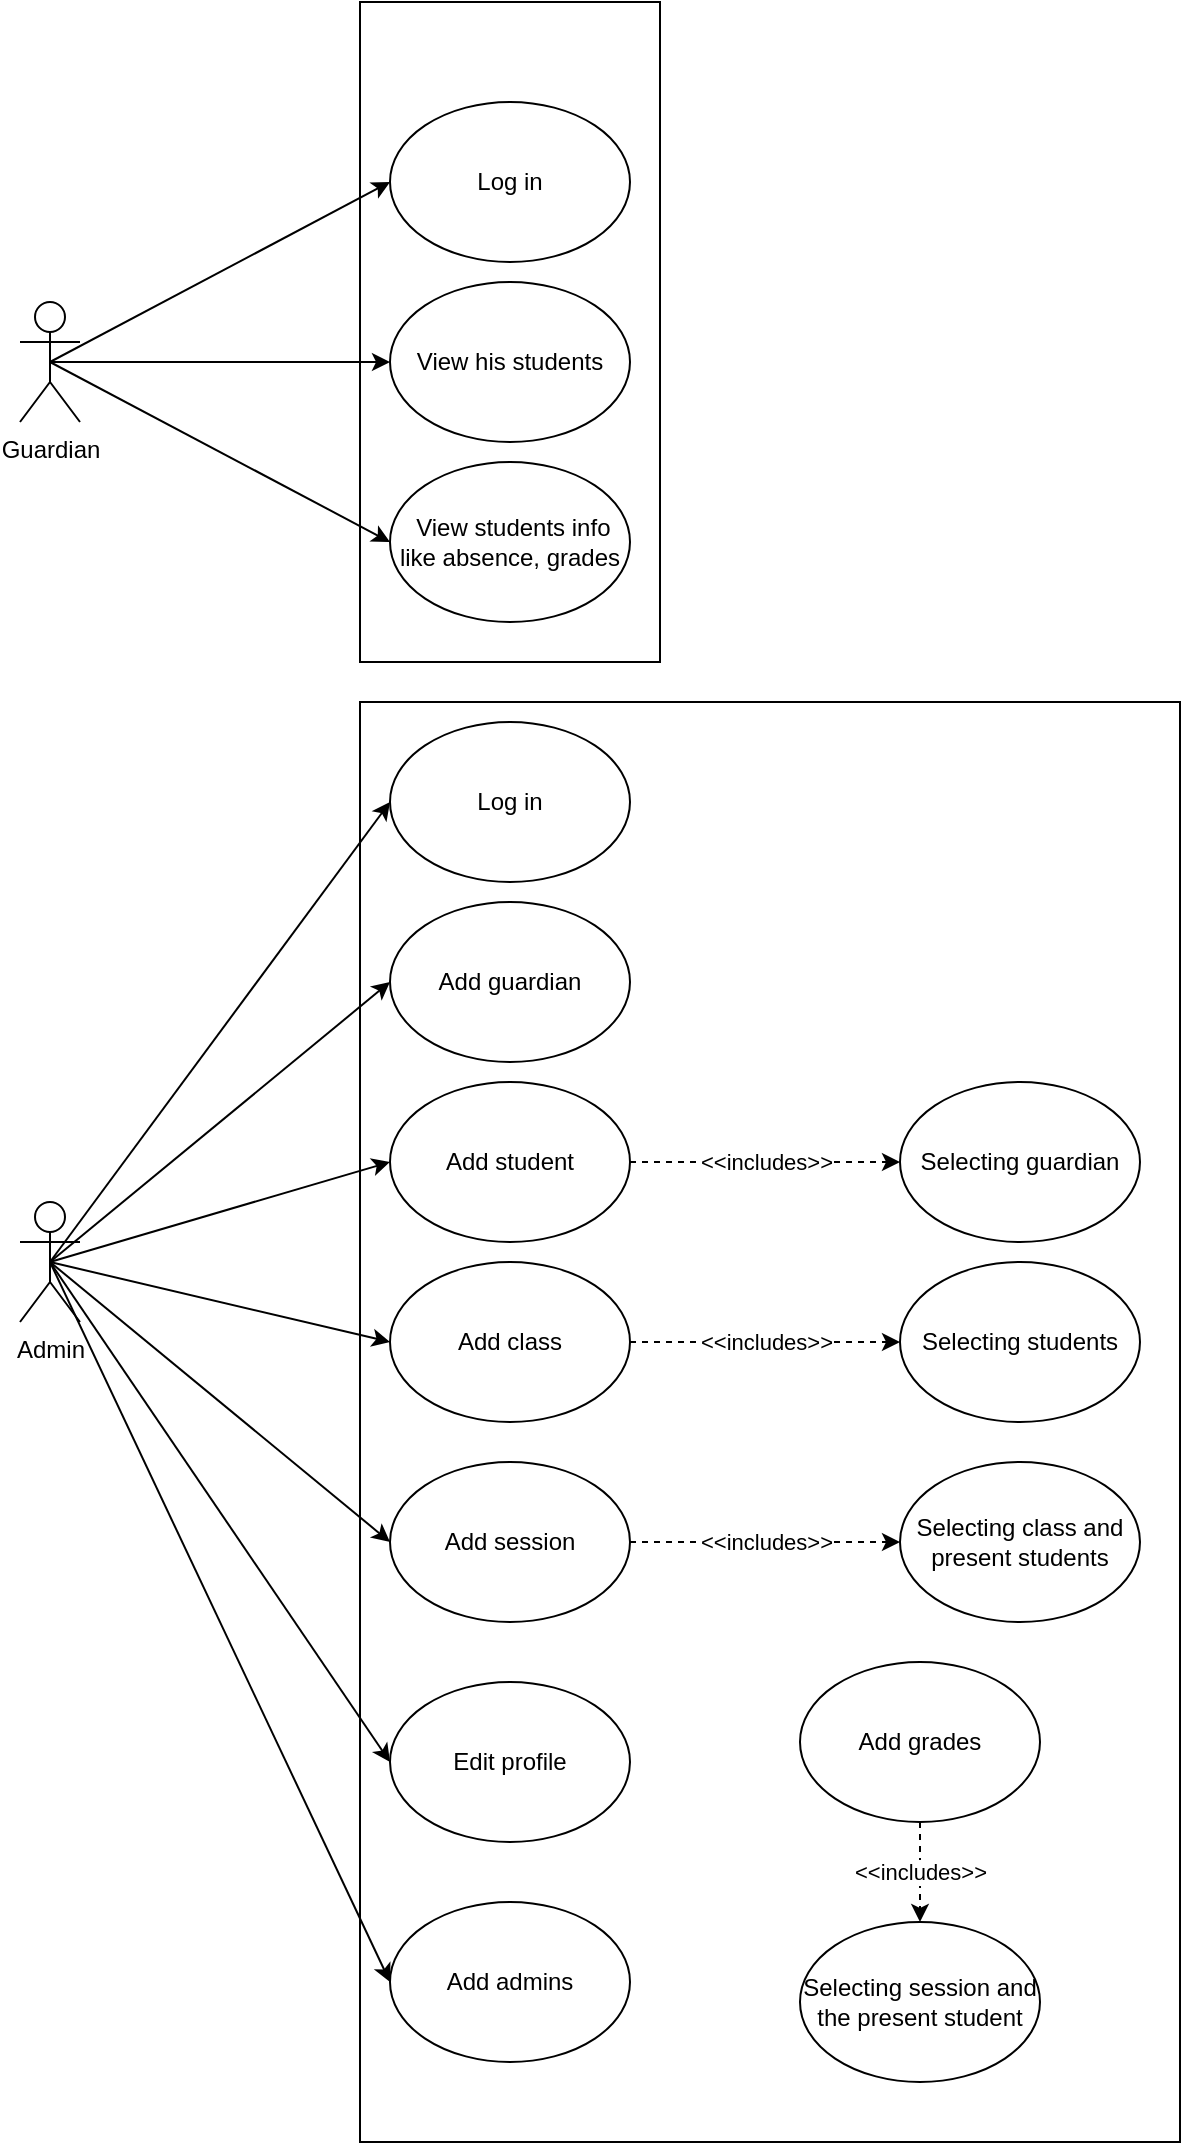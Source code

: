 <mxfile>
    <diagram id="Rof_cfLSHrW95n6LsLT4" name="Page-1">
        <mxGraphModel dx="734" dy="575" grid="1" gridSize="10" guides="1" tooltips="1" connect="1" arrows="1" fold="1" page="1" pageScale="1" pageWidth="850" pageHeight="1100" math="0" shadow="0">
            <root>
                <mxCell id="0"/>
                <mxCell id="1" parent="0"/>
                <mxCell id="T6q5XKyBdIp-TBZda3n2-1" value="Guardian" style="shape=umlActor;verticalLabelPosition=bottom;verticalAlign=top;html=1;outlineConnect=0;" parent="1" vertex="1">
                    <mxGeometry x="120" y="180" width="30" height="60" as="geometry"/>
                </mxCell>
                <mxCell id="T6q5XKyBdIp-TBZda3n2-3" value="" style="rounded=0;whiteSpace=wrap;html=1;" parent="1" vertex="1">
                    <mxGeometry x="290" y="30" width="150" height="330" as="geometry"/>
                </mxCell>
                <mxCell id="T6q5XKyBdIp-TBZda3n2-4" value="Log in" style="ellipse;whiteSpace=wrap;html=1;" parent="1" vertex="1">
                    <mxGeometry x="305" y="80" width="120" height="80" as="geometry"/>
                </mxCell>
                <mxCell id="T6q5XKyBdIp-TBZda3n2-5" value="View his students" style="ellipse;whiteSpace=wrap;html=1;" parent="1" vertex="1">
                    <mxGeometry x="305" y="170" width="120" height="80" as="geometry"/>
                </mxCell>
                <mxCell id="T6q5XKyBdIp-TBZda3n2-6" value="" style="endArrow=classic;html=1;rounded=0;exitX=0.5;exitY=0.5;exitDx=0;exitDy=0;exitPerimeter=0;entryX=0;entryY=0.5;entryDx=0;entryDy=0;" parent="1" source="T6q5XKyBdIp-TBZda3n2-1" target="T6q5XKyBdIp-TBZda3n2-4" edge="1">
                    <mxGeometry width="50" height="50" relative="1" as="geometry">
                        <mxPoint x="190" y="160" as="sourcePoint"/>
                        <mxPoint x="240" y="110" as="targetPoint"/>
                    </mxGeometry>
                </mxCell>
                <mxCell id="T6q5XKyBdIp-TBZda3n2-7" value="" style="endArrow=classic;html=1;rounded=0;exitX=0.5;exitY=0.5;exitDx=0;exitDy=0;exitPerimeter=0;entryX=0;entryY=0.5;entryDx=0;entryDy=0;" parent="1" source="T6q5XKyBdIp-TBZda3n2-1" target="T6q5XKyBdIp-TBZda3n2-5" edge="1">
                    <mxGeometry width="50" height="50" relative="1" as="geometry">
                        <mxPoint x="145" y="150" as="sourcePoint"/>
                        <mxPoint x="315" y="130" as="targetPoint"/>
                    </mxGeometry>
                </mxCell>
                <mxCell id="T6q5XKyBdIp-TBZda3n2-10" value="Admin" style="shape=umlActor;verticalLabelPosition=bottom;verticalAlign=top;html=1;outlineConnect=0;" parent="1" vertex="1">
                    <mxGeometry x="120" y="630" width="30" height="60" as="geometry"/>
                </mxCell>
                <mxCell id="T6q5XKyBdIp-TBZda3n2-13" value="" style="rounded=0;whiteSpace=wrap;html=1;" parent="1" vertex="1">
                    <mxGeometry x="290" y="380" width="410" height="720" as="geometry"/>
                </mxCell>
                <mxCell id="T6q5XKyBdIp-TBZda3n2-14" value="Log in" style="ellipse;whiteSpace=wrap;html=1;" parent="1" vertex="1">
                    <mxGeometry x="305" y="390" width="120" height="80" as="geometry"/>
                </mxCell>
                <mxCell id="T6q5XKyBdIp-TBZda3n2-15" value="Add guardian" style="ellipse;whiteSpace=wrap;html=1;" parent="1" vertex="1">
                    <mxGeometry x="305" y="480" width="120" height="80" as="geometry"/>
                </mxCell>
                <mxCell id="T6q5XKyBdIp-TBZda3n2-16" value="Add student" style="ellipse;whiteSpace=wrap;html=1;" parent="1" vertex="1">
                    <mxGeometry x="305" y="570" width="120" height="80" as="geometry"/>
                </mxCell>
                <mxCell id="T6q5XKyBdIp-TBZda3n2-17" value="Add session" style="ellipse;whiteSpace=wrap;html=1;" parent="1" vertex="1">
                    <mxGeometry x="305" y="760" width="120" height="80" as="geometry"/>
                </mxCell>
                <mxCell id="rvXevZPuaErgVgynKmhv-1" value="Edit profile" style="ellipse;whiteSpace=wrap;html=1;" parent="1" vertex="1">
                    <mxGeometry x="305" y="870" width="120" height="80" as="geometry"/>
                </mxCell>
                <mxCell id="rvXevZPuaErgVgynKmhv-2" value="&lt;span&gt;&amp;nbsp;View students info like absence, grades&lt;/span&gt;" style="ellipse;whiteSpace=wrap;html=1;" parent="1" vertex="1">
                    <mxGeometry x="305" y="260" width="120" height="80" as="geometry"/>
                </mxCell>
                <mxCell id="rvXevZPuaErgVgynKmhv-3" value="Add admins" style="ellipse;whiteSpace=wrap;html=1;" parent="1" vertex="1">
                    <mxGeometry x="305" y="980" width="120" height="80" as="geometry"/>
                </mxCell>
                <mxCell id="rvXevZPuaErgVgynKmhv-4" value="" style="endArrow=classic;html=1;rounded=0;entryX=0;entryY=0.5;entryDx=0;entryDy=0;exitX=0.5;exitY=0.5;exitDx=0;exitDy=0;exitPerimeter=0;" parent="1" source="T6q5XKyBdIp-TBZda3n2-10" target="T6q5XKyBdIp-TBZda3n2-14" edge="1">
                    <mxGeometry width="50" height="50" relative="1" as="geometry">
                        <mxPoint x="350" y="640" as="sourcePoint"/>
                        <mxPoint x="400" y="590" as="targetPoint"/>
                    </mxGeometry>
                </mxCell>
                <mxCell id="rvXevZPuaErgVgynKmhv-5" value="" style="endArrow=classic;html=1;rounded=0;exitX=0.5;exitY=0.5;exitDx=0;exitDy=0;exitPerimeter=0;entryX=0;entryY=0.5;entryDx=0;entryDy=0;" parent="1" source="T6q5XKyBdIp-TBZda3n2-10" target="T6q5XKyBdIp-TBZda3n2-16" edge="1">
                    <mxGeometry width="50" height="50" relative="1" as="geometry">
                        <mxPoint x="200" y="650" as="sourcePoint"/>
                        <mxPoint x="250" y="600" as="targetPoint"/>
                    </mxGeometry>
                </mxCell>
                <mxCell id="rvXevZPuaErgVgynKmhv-6" value="" style="endArrow=classic;html=1;rounded=0;exitX=0.5;exitY=0.5;exitDx=0;exitDy=0;exitPerimeter=0;entryX=0;entryY=0.5;entryDx=0;entryDy=0;" parent="1" source="T6q5XKyBdIp-TBZda3n2-10" target="T6q5XKyBdIp-TBZda3n2-15" edge="1">
                    <mxGeometry width="50" height="50" relative="1" as="geometry">
                        <mxPoint x="210" y="660" as="sourcePoint"/>
                        <mxPoint x="260" y="610" as="targetPoint"/>
                    </mxGeometry>
                </mxCell>
                <mxCell id="rvXevZPuaErgVgynKmhv-7" value="" style="endArrow=classic;html=1;rounded=0;exitX=0.5;exitY=0.5;exitDx=0;exitDy=0;exitPerimeter=0;entryX=0;entryY=0.5;entryDx=0;entryDy=0;" parent="1" source="T6q5XKyBdIp-TBZda3n2-10" target="T6q5XKyBdIp-TBZda3n2-17" edge="1">
                    <mxGeometry width="50" height="50" relative="1" as="geometry">
                        <mxPoint x="220" y="670" as="sourcePoint"/>
                        <mxPoint x="270" y="620" as="targetPoint"/>
                    </mxGeometry>
                </mxCell>
                <mxCell id="rvXevZPuaErgVgynKmhv-8" value="" style="endArrow=classic;html=1;rounded=0;exitX=0.5;exitY=0.5;exitDx=0;exitDy=0;exitPerimeter=0;entryX=0;entryY=0.5;entryDx=0;entryDy=0;" parent="1" source="T6q5XKyBdIp-TBZda3n2-10" target="rvXevZPuaErgVgynKmhv-1" edge="1">
                    <mxGeometry width="50" height="50" relative="1" as="geometry">
                        <mxPoint x="230" y="680" as="sourcePoint"/>
                        <mxPoint x="280" y="630" as="targetPoint"/>
                    </mxGeometry>
                </mxCell>
                <mxCell id="rvXevZPuaErgVgynKmhv-9" value="" style="endArrow=classic;html=1;rounded=0;exitX=0.5;exitY=0.5;exitDx=0;exitDy=0;exitPerimeter=0;entryX=0;entryY=0.5;entryDx=0;entryDy=0;" parent="1" source="T6q5XKyBdIp-TBZda3n2-10" target="rvXevZPuaErgVgynKmhv-3" edge="1">
                    <mxGeometry width="50" height="50" relative="1" as="geometry">
                        <mxPoint x="240" y="690" as="sourcePoint"/>
                        <mxPoint x="290" y="640" as="targetPoint"/>
                    </mxGeometry>
                </mxCell>
                <mxCell id="rvXevZPuaErgVgynKmhv-10" value="" style="endArrow=classic;html=1;rounded=0;exitX=0.5;exitY=0.5;exitDx=0;exitDy=0;exitPerimeter=0;entryX=0;entryY=0.5;entryDx=0;entryDy=0;" parent="1" source="T6q5XKyBdIp-TBZda3n2-1" target="rvXevZPuaErgVgynKmhv-2" edge="1">
                    <mxGeometry width="50" height="50" relative="1" as="geometry">
                        <mxPoint x="190" y="260" as="sourcePoint"/>
                        <mxPoint x="240" y="210" as="targetPoint"/>
                    </mxGeometry>
                </mxCell>
                <mxCell id="rvXevZPuaErgVgynKmhv-12" value="Add class" style="ellipse;whiteSpace=wrap;html=1;" parent="1" vertex="1">
                    <mxGeometry x="305" y="660" width="120" height="80" as="geometry"/>
                </mxCell>
                <mxCell id="rvXevZPuaErgVgynKmhv-13" value="" style="endArrow=classic;html=1;rounded=0;exitX=0.5;exitY=0.5;exitDx=0;exitDy=0;exitPerimeter=0;entryX=0;entryY=0.5;entryDx=0;entryDy=0;" parent="1" source="T6q5XKyBdIp-TBZda3n2-10" target="rvXevZPuaErgVgynKmhv-12" edge="1">
                    <mxGeometry width="50" height="50" relative="1" as="geometry">
                        <mxPoint x="200" y="690" as="sourcePoint"/>
                        <mxPoint x="250" y="640" as="targetPoint"/>
                    </mxGeometry>
                </mxCell>
                <mxCell id="rvXevZPuaErgVgynKmhv-14" value="" style="endArrow=classic;html=1;rounded=0;dashed=1;exitX=1;exitY=0.5;exitDx=0;exitDy=0;entryX=0;entryY=0.5;entryDx=0;entryDy=0;" parent="1" source="rvXevZPuaErgVgynKmhv-12" target="rvXevZPuaErgVgynKmhv-17" edge="1">
                    <mxGeometry relative="1" as="geometry">
                        <mxPoint x="450" y="620" as="sourcePoint"/>
                        <mxPoint x="550" y="620" as="targetPoint"/>
                    </mxGeometry>
                </mxCell>
                <mxCell id="rvXevZPuaErgVgynKmhv-15" value="&amp;lt;&amp;lt;includes&amp;gt;&amp;gt;" style="edgeLabel;resizable=0;html=1;align=center;verticalAlign=middle;" parent="rvXevZPuaErgVgynKmhv-14" connectable="0" vertex="1">
                    <mxGeometry relative="1" as="geometry"/>
                </mxCell>
                <mxCell id="rvXevZPuaErgVgynKmhv-17" value="Selecting students" style="ellipse;whiteSpace=wrap;html=1;" parent="1" vertex="1">
                    <mxGeometry x="560" y="660" width="120" height="80" as="geometry"/>
                </mxCell>
                <mxCell id="rvXevZPuaErgVgynKmhv-21" value="" style="endArrow=classic;html=1;rounded=0;dashed=1;exitX=1;exitY=0.5;exitDx=0;exitDy=0;entryX=0;entryY=0.5;entryDx=0;entryDy=0;" parent="1" source="T6q5XKyBdIp-TBZda3n2-17" target="rvXevZPuaErgVgynKmhv-23" edge="1">
                    <mxGeometry relative="1" as="geometry">
                        <mxPoint x="425" y="771.72" as="sourcePoint"/>
                        <mxPoint x="577.574" y="710.004" as="targetPoint"/>
                    </mxGeometry>
                </mxCell>
                <mxCell id="rvXevZPuaErgVgynKmhv-22" value="&amp;lt;&amp;lt;includes&amp;gt;&amp;gt;" style="edgeLabel;resizable=0;html=1;align=center;verticalAlign=middle;" parent="rvXevZPuaErgVgynKmhv-21" connectable="0" vertex="1">
                    <mxGeometry relative="1" as="geometry"/>
                </mxCell>
                <mxCell id="rvXevZPuaErgVgynKmhv-23" value="Selecting class and present students" style="ellipse;whiteSpace=wrap;html=1;" parent="1" vertex="1">
                    <mxGeometry x="560" y="760" width="120" height="80" as="geometry"/>
                </mxCell>
                <mxCell id="rvXevZPuaErgVgynKmhv-24" value="Add grades" style="ellipse;whiteSpace=wrap;html=1;" parent="1" vertex="1">
                    <mxGeometry x="510" y="860" width="120" height="80" as="geometry"/>
                </mxCell>
                <mxCell id="rvXevZPuaErgVgynKmhv-26" value="" style="endArrow=classic;html=1;rounded=0;dashed=1;exitX=0.5;exitY=1;exitDx=0;exitDy=0;entryX=0.5;entryY=0;entryDx=0;entryDy=0;" parent="1" source="rvXevZPuaErgVgynKmhv-24" target="rvXevZPuaErgVgynKmhv-28" edge="1">
                    <mxGeometry relative="1" as="geometry">
                        <mxPoint x="495" y="990" as="sourcePoint"/>
                        <mxPoint x="630" y="940" as="targetPoint"/>
                    </mxGeometry>
                </mxCell>
                <mxCell id="rvXevZPuaErgVgynKmhv-27" value="&amp;lt;&amp;lt;includes&amp;gt;&amp;gt;" style="edgeLabel;resizable=0;html=1;align=center;verticalAlign=middle;" parent="rvXevZPuaErgVgynKmhv-26" connectable="0" vertex="1">
                    <mxGeometry relative="1" as="geometry"/>
                </mxCell>
                <mxCell id="rvXevZPuaErgVgynKmhv-28" value="Selecting session and the present student" style="ellipse;whiteSpace=wrap;html=1;" parent="1" vertex="1">
                    <mxGeometry x="510" y="990" width="120" height="80" as="geometry"/>
                </mxCell>
                <mxCell id="2" value="" style="endArrow=classic;html=1;rounded=0;dashed=1;exitX=1;exitY=0.5;exitDx=0;exitDy=0;entryX=0;entryY=0.5;entryDx=0;entryDy=0;" parent="1" source="T6q5XKyBdIp-TBZda3n2-16" target="4" edge="1">
                    <mxGeometry relative="1" as="geometry">
                        <mxPoint x="432.5" y="609.5" as="sourcePoint"/>
                        <mxPoint x="530" y="610" as="targetPoint"/>
                    </mxGeometry>
                </mxCell>
                <mxCell id="3" value="&amp;lt;&amp;lt;includes&amp;gt;&amp;gt;" style="edgeLabel;resizable=0;html=1;align=center;verticalAlign=middle;" parent="2" connectable="0" vertex="1">
                    <mxGeometry relative="1" as="geometry"/>
                </mxCell>
                <mxCell id="4" value="Selecting guardian" style="ellipse;whiteSpace=wrap;html=1;" parent="1" vertex="1">
                    <mxGeometry x="560" y="570" width="120" height="80" as="geometry"/>
                </mxCell>
            </root>
        </mxGraphModel>
    </diagram>
</mxfile>